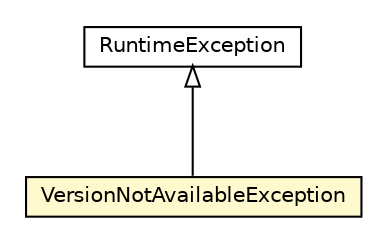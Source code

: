 #!/usr/local/bin/dot
#
# Class diagram 
# Generated by UMLGraph version 5.1 (http://www.umlgraph.org/)
#

digraph G {
	edge [fontname="Helvetica",fontsize=10,labelfontname="Helvetica",labelfontsize=10];
	node [fontname="Helvetica",fontsize=10,shape=plaintext];
	nodesep=0.25;
	ranksep=0.5;
	// pt.ist.fenixframework.backend.jvstm.pstm.VersionNotAvailableException
	c99364 [label=<<table title="pt.ist.fenixframework.backend.jvstm.pstm.VersionNotAvailableException" border="0" cellborder="1" cellspacing="0" cellpadding="2" port="p" bgcolor="lemonChiffon" href="./VersionNotAvailableException.html">
		<tr><td><table border="0" cellspacing="0" cellpadding="1">
<tr><td align="center" balign="center"> VersionNotAvailableException </td></tr>
		</table></td></tr>
		</table>>, fontname="Helvetica", fontcolor="black", fontsize=10.0];
	//pt.ist.fenixframework.backend.jvstm.pstm.VersionNotAvailableException extends java.lang.RuntimeException
	c99501:p -> c99364:p [dir=back,arrowtail=empty];
	// java.lang.RuntimeException
	c99501 [label=<<table title="java.lang.RuntimeException" border="0" cellborder="1" cellspacing="0" cellpadding="2" port="p" href="http://java.sun.com/j2se/1.4.2/docs/api/java/lang/RuntimeException.html">
		<tr><td><table border="0" cellspacing="0" cellpadding="1">
<tr><td align="center" balign="center"> RuntimeException </td></tr>
		</table></td></tr>
		</table>>, fontname="Helvetica", fontcolor="black", fontsize=10.0];
}


